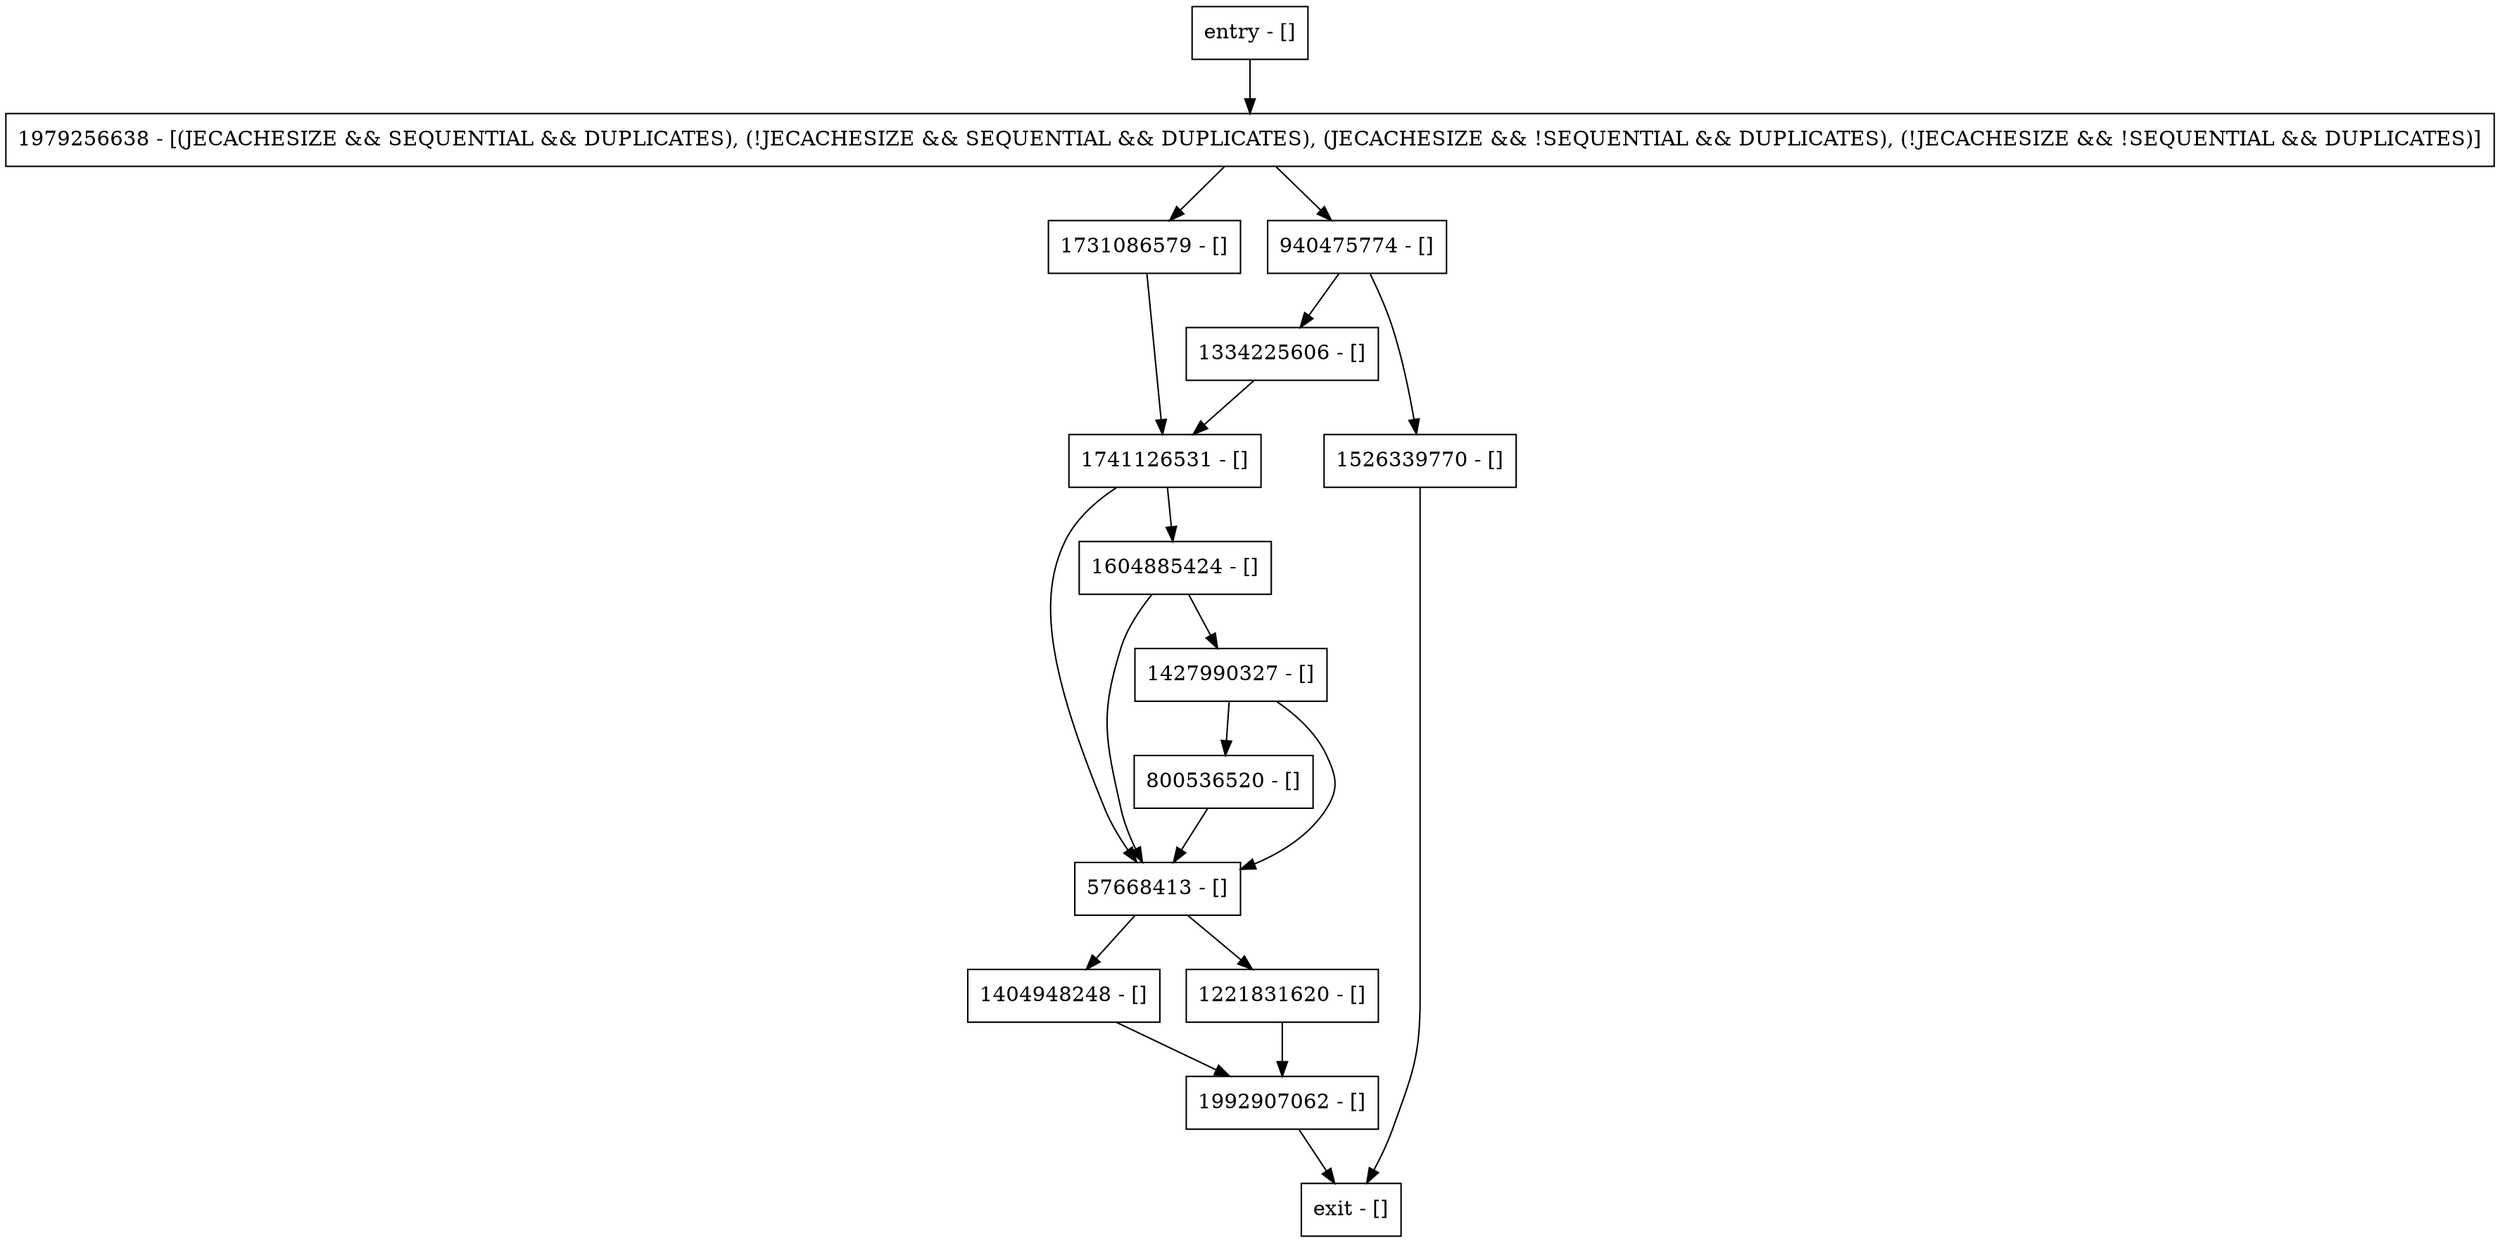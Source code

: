 digraph readReverseInt {
node [shape=record];
1992907062 [label="1992907062 - []"];
800536520 [label="800536520 - []"];
1741126531 [label="1741126531 - []"];
1526339770 [label="1526339770 - []"];
1731086579 [label="1731086579 - []"];
1404948248 [label="1404948248 - []"];
57668413 [label="57668413 - []"];
entry [label="entry - []"];
exit [label="exit - []"];
1221831620 [label="1221831620 - []"];
1427990327 [label="1427990327 - []"];
1334225606 [label="1334225606 - []"];
1979256638 [label="1979256638 - [(JECACHESIZE && SEQUENTIAL && DUPLICATES), (!JECACHESIZE && SEQUENTIAL && DUPLICATES), (JECACHESIZE && !SEQUENTIAL && DUPLICATES), (!JECACHESIZE && !SEQUENTIAL && DUPLICATES)]"];
940475774 [label="940475774 - []"];
1604885424 [label="1604885424 - []"];
entry;
exit;
1992907062 -> exit;
800536520 -> 57668413;
1741126531 -> 57668413;
1741126531 -> 1604885424;
1526339770 -> exit;
1731086579 -> 1741126531;
1404948248 -> 1992907062;
57668413 -> 1221831620;
57668413 -> 1404948248;
entry -> 1979256638;
1221831620 -> 1992907062;
1427990327 -> 800536520;
1427990327 -> 57668413;
1334225606 -> 1741126531;
1979256638 -> 940475774;
1979256638 -> 1731086579;
940475774 -> 1334225606;
940475774 -> 1526339770;
1604885424 -> 1427990327;
1604885424 -> 57668413;
}
